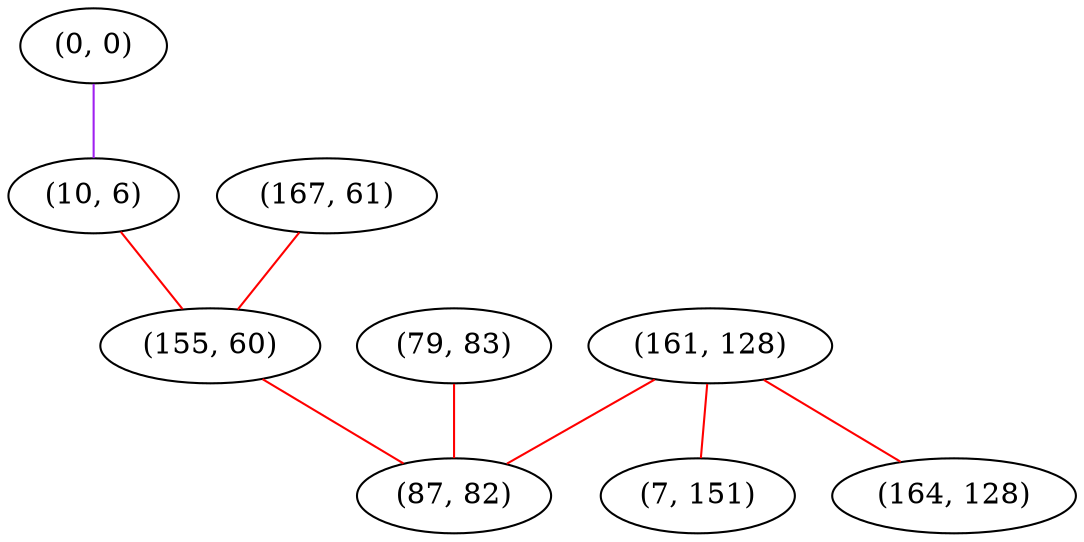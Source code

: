 graph "" {
"(0, 0)";
"(10, 6)";
"(79, 83)";
"(161, 128)";
"(167, 61)";
"(155, 60)";
"(7, 151)";
"(87, 82)";
"(164, 128)";
"(0, 0)" -- "(10, 6)"  [color=purple, key=0, weight=4];
"(10, 6)" -- "(155, 60)"  [color=red, key=0, weight=1];
"(79, 83)" -- "(87, 82)"  [color=red, key=0, weight=1];
"(161, 128)" -- "(7, 151)"  [color=red, key=0, weight=1];
"(161, 128)" -- "(87, 82)"  [color=red, key=0, weight=1];
"(161, 128)" -- "(164, 128)"  [color=red, key=0, weight=1];
"(167, 61)" -- "(155, 60)"  [color=red, key=0, weight=1];
"(155, 60)" -- "(87, 82)"  [color=red, key=0, weight=1];
}

